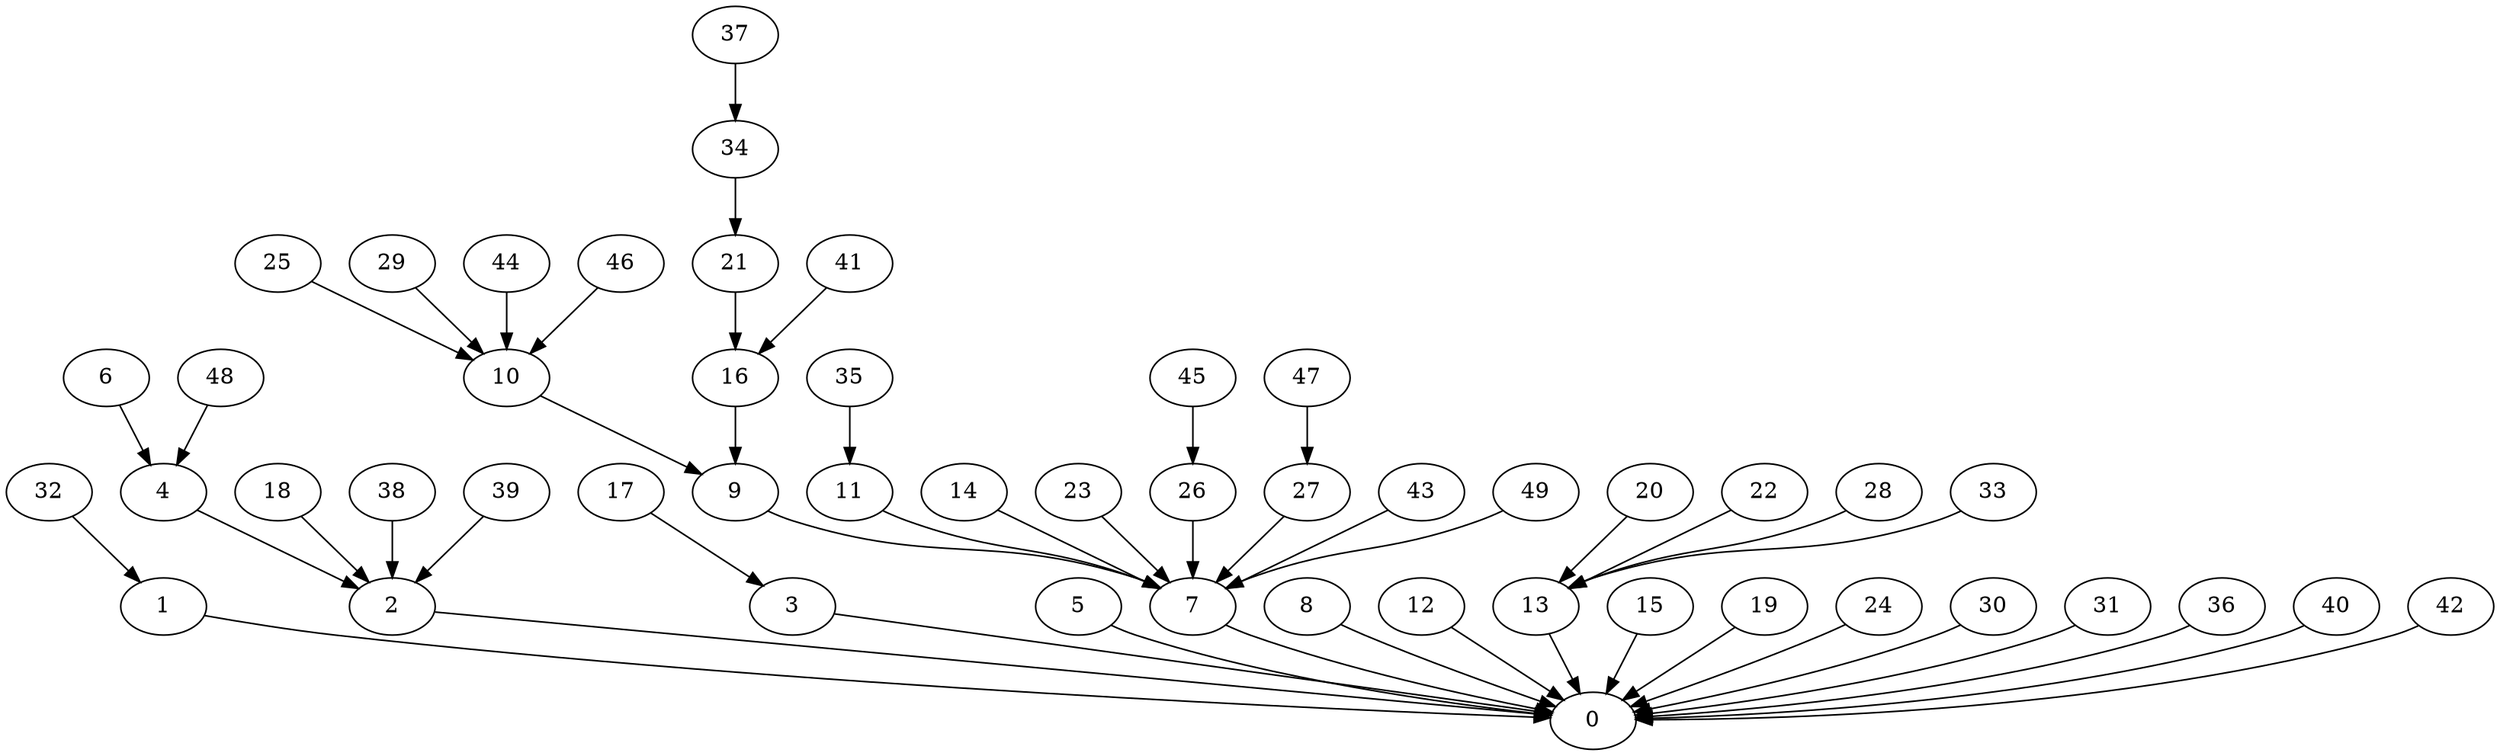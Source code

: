 /* Created by igraph 0.6.5 */
digraph {
  0;
  1;
  2;
  3;
  4;
  5;
  6;
  7;
  8;
  9;
  10;
  11;
  12;
  13;
  14;
  15;
  16;
  17;
  18;
  19;
  20;
  21;
  22;
  23;
  24;
  25;
  26;
  27;
  28;
  29;
  30;
  31;
  32;
  33;
  34;
  35;
  36;
  37;
  38;
  39;
  40;
  41;
  42;
  43;
  44;
  45;
  46;
  47;
  48;
  49;

  1 -> 0;
  2 -> 0;
  3 -> 0;
  4 -> 2;
  5 -> 0;
  6 -> 4;
  7 -> 0;
  8 -> 0;
  9 -> 7;
  10 -> 9;
  11 -> 7;
  12 -> 0;
  13 -> 0;
  14 -> 7;
  15 -> 0;
  16 -> 9;
  17 -> 3;
  18 -> 2;
  19 -> 0;
  20 -> 13;
  21 -> 16;
  22 -> 13;
  23 -> 7;
  24 -> 0;
  25 -> 10;
  26 -> 7;
  27 -> 7;
  28 -> 13;
  29 -> 10;
  30 -> 0;
  31 -> 0;
  32 -> 1;
  33 -> 13;
  34 -> 21;
  35 -> 11;
  36 -> 0;
  37 -> 34;
  38 -> 2;
  39 -> 2;
  40 -> 0;
  41 -> 16;
  42 -> 0;
  43 -> 7;
  44 -> 10;
  45 -> 26;
  46 -> 10;
  47 -> 27;
  48 -> 4;
  49 -> 7;
}

